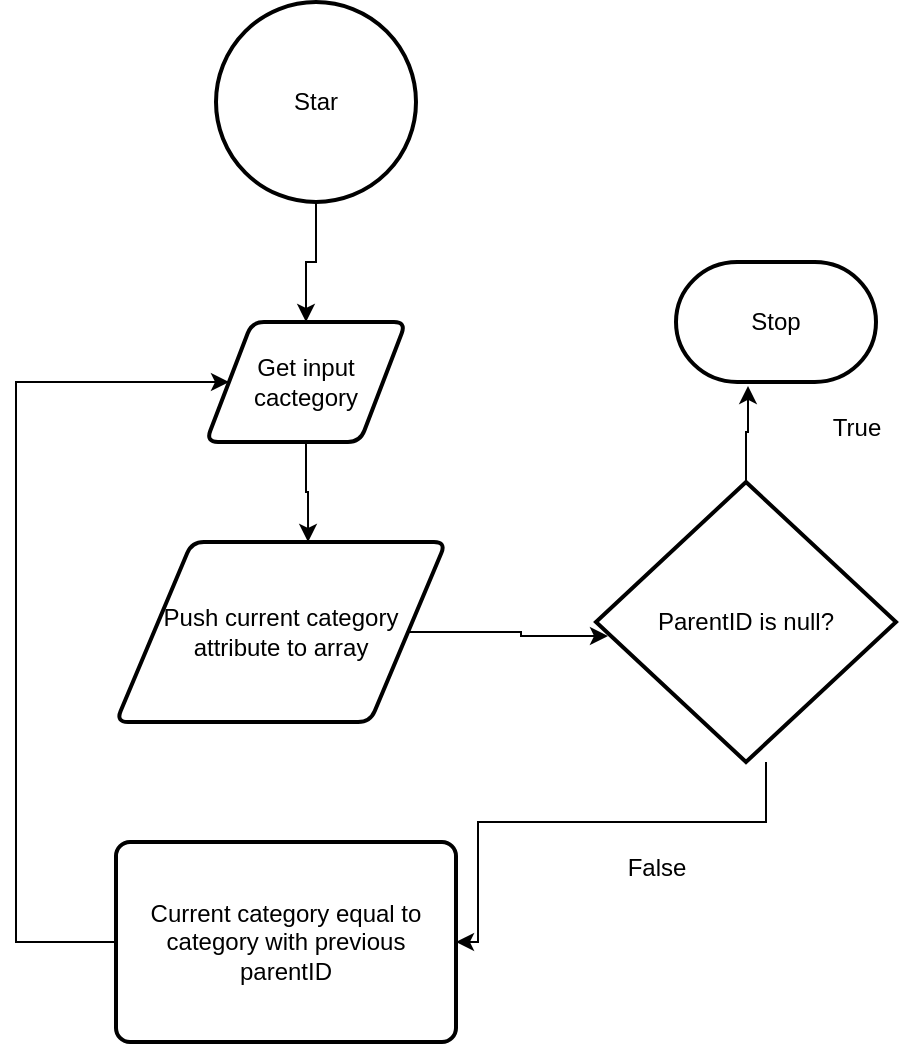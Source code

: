 <mxfile version="21.7.4" type="device">
  <diagram id="C5RBs43oDa-KdzZeNtuy" name="Page-1">
    <mxGraphModel dx="1434" dy="1965" grid="1" gridSize="10" guides="1" tooltips="1" connect="1" arrows="1" fold="1" page="1" pageScale="1" pageWidth="827" pageHeight="1169" math="0" shadow="0">
      <root>
        <mxCell id="WIyWlLk6GJQsqaUBKTNV-0" />
        <mxCell id="WIyWlLk6GJQsqaUBKTNV-1" parent="WIyWlLk6GJQsqaUBKTNV-0" />
        <mxCell id="O2PC7C1lV8jTTBZ5SLiu-8" style="edgeStyle=orthogonalEdgeStyle;rounded=0;orthogonalLoop=1;jettySize=auto;html=1;entryX=0.5;entryY=0;entryDx=0;entryDy=0;" edge="1" parent="WIyWlLk6GJQsqaUBKTNV-1" source="O2PC7C1lV8jTTBZ5SLiu-0" target="O2PC7C1lV8jTTBZ5SLiu-2">
          <mxGeometry relative="1" as="geometry" />
        </mxCell>
        <mxCell id="O2PC7C1lV8jTTBZ5SLiu-0" value="Star" style="strokeWidth=2;html=1;shape=mxgraph.flowchart.start_2;whiteSpace=wrap;" vertex="1" parent="WIyWlLk6GJQsqaUBKTNV-1">
          <mxGeometry x="160" y="-80" width="100" height="100" as="geometry" />
        </mxCell>
        <mxCell id="O2PC7C1lV8jTTBZ5SLiu-12" style="edgeStyle=orthogonalEdgeStyle;rounded=0;orthogonalLoop=1;jettySize=auto;html=1;" edge="1" parent="WIyWlLk6GJQsqaUBKTNV-1" source="O2PC7C1lV8jTTBZ5SLiu-1" target="O2PC7C1lV8jTTBZ5SLiu-6">
          <mxGeometry relative="1" as="geometry">
            <mxPoint x="290" y="400" as="targetPoint" />
            <Array as="points">
              <mxPoint x="435" y="330" />
              <mxPoint x="291" y="330" />
              <mxPoint x="291" y="390" />
            </Array>
          </mxGeometry>
        </mxCell>
        <mxCell id="O2PC7C1lV8jTTBZ5SLiu-13" style="edgeStyle=orthogonalEdgeStyle;rounded=0;orthogonalLoop=1;jettySize=auto;html=1;entryX=0.36;entryY=1.033;entryDx=0;entryDy=0;entryPerimeter=0;" edge="1" parent="WIyWlLk6GJQsqaUBKTNV-1" source="O2PC7C1lV8jTTBZ5SLiu-1" target="O2PC7C1lV8jTTBZ5SLiu-4">
          <mxGeometry relative="1" as="geometry" />
        </mxCell>
        <mxCell id="O2PC7C1lV8jTTBZ5SLiu-1" value="ParentID is null?" style="strokeWidth=2;html=1;shape=mxgraph.flowchart.decision;whiteSpace=wrap;" vertex="1" parent="WIyWlLk6GJQsqaUBKTNV-1">
          <mxGeometry x="350" y="160" width="150" height="140" as="geometry" />
        </mxCell>
        <mxCell id="O2PC7C1lV8jTTBZ5SLiu-17" style="edgeStyle=orthogonalEdgeStyle;rounded=0;orthogonalLoop=1;jettySize=auto;html=1;entryX=0.582;entryY=0;entryDx=0;entryDy=0;entryPerimeter=0;" edge="1" parent="WIyWlLk6GJQsqaUBKTNV-1" source="O2PC7C1lV8jTTBZ5SLiu-2" target="O2PC7C1lV8jTTBZ5SLiu-7">
          <mxGeometry relative="1" as="geometry" />
        </mxCell>
        <mxCell id="O2PC7C1lV8jTTBZ5SLiu-2" value="Get input cactegory" style="shape=parallelogram;html=1;strokeWidth=2;perimeter=parallelogramPerimeter;whiteSpace=wrap;rounded=1;arcSize=12;size=0.23;" vertex="1" parent="WIyWlLk6GJQsqaUBKTNV-1">
          <mxGeometry x="155" y="80" width="100" height="60" as="geometry" />
        </mxCell>
        <mxCell id="O2PC7C1lV8jTTBZ5SLiu-4" value="Stop" style="strokeWidth=2;html=1;shape=mxgraph.flowchart.terminator;whiteSpace=wrap;" vertex="1" parent="WIyWlLk6GJQsqaUBKTNV-1">
          <mxGeometry x="390" y="50" width="100" height="60" as="geometry" />
        </mxCell>
        <mxCell id="O2PC7C1lV8jTTBZ5SLiu-16" style="edgeStyle=orthogonalEdgeStyle;rounded=0;orthogonalLoop=1;jettySize=auto;html=1;" edge="1" parent="WIyWlLk6GJQsqaUBKTNV-1" source="O2PC7C1lV8jTTBZ5SLiu-6" target="O2PC7C1lV8jTTBZ5SLiu-2">
          <mxGeometry relative="1" as="geometry">
            <Array as="points">
              <mxPoint x="60" y="390" />
              <mxPoint x="60" y="110" />
            </Array>
          </mxGeometry>
        </mxCell>
        <mxCell id="O2PC7C1lV8jTTBZ5SLiu-6" value="Current category equal to category with previous parentID" style="rounded=1;whiteSpace=wrap;html=1;absoluteArcSize=1;arcSize=14;strokeWidth=2;" vertex="1" parent="WIyWlLk6GJQsqaUBKTNV-1">
          <mxGeometry x="110" y="340" width="170" height="100" as="geometry" />
        </mxCell>
        <mxCell id="O2PC7C1lV8jTTBZ5SLiu-11" style="edgeStyle=orthogonalEdgeStyle;rounded=0;orthogonalLoop=1;jettySize=auto;html=1;entryX=0.04;entryY=0.55;entryDx=0;entryDy=0;entryPerimeter=0;" edge="1" parent="WIyWlLk6GJQsqaUBKTNV-1" source="O2PC7C1lV8jTTBZ5SLiu-7" target="O2PC7C1lV8jTTBZ5SLiu-1">
          <mxGeometry relative="1" as="geometry" />
        </mxCell>
        <mxCell id="O2PC7C1lV8jTTBZ5SLiu-7" value="Push current category attribute to array" style="shape=parallelogram;html=1;strokeWidth=2;perimeter=parallelogramPerimeter;whiteSpace=wrap;rounded=1;arcSize=12;size=0.23;" vertex="1" parent="WIyWlLk6GJQsqaUBKTNV-1">
          <mxGeometry x="110" y="190" width="165" height="90" as="geometry" />
        </mxCell>
        <mxCell id="O2PC7C1lV8jTTBZ5SLiu-14" value="True" style="text;html=1;align=center;verticalAlign=middle;resizable=0;points=[];autosize=1;strokeColor=none;fillColor=none;" vertex="1" parent="WIyWlLk6GJQsqaUBKTNV-1">
          <mxGeometry x="455" y="118" width="50" height="30" as="geometry" />
        </mxCell>
        <mxCell id="O2PC7C1lV8jTTBZ5SLiu-15" value="False" style="text;html=1;align=center;verticalAlign=middle;resizable=0;points=[];autosize=1;strokeColor=none;fillColor=none;" vertex="1" parent="WIyWlLk6GJQsqaUBKTNV-1">
          <mxGeometry x="355" y="338" width="50" height="30" as="geometry" />
        </mxCell>
      </root>
    </mxGraphModel>
  </diagram>
</mxfile>
